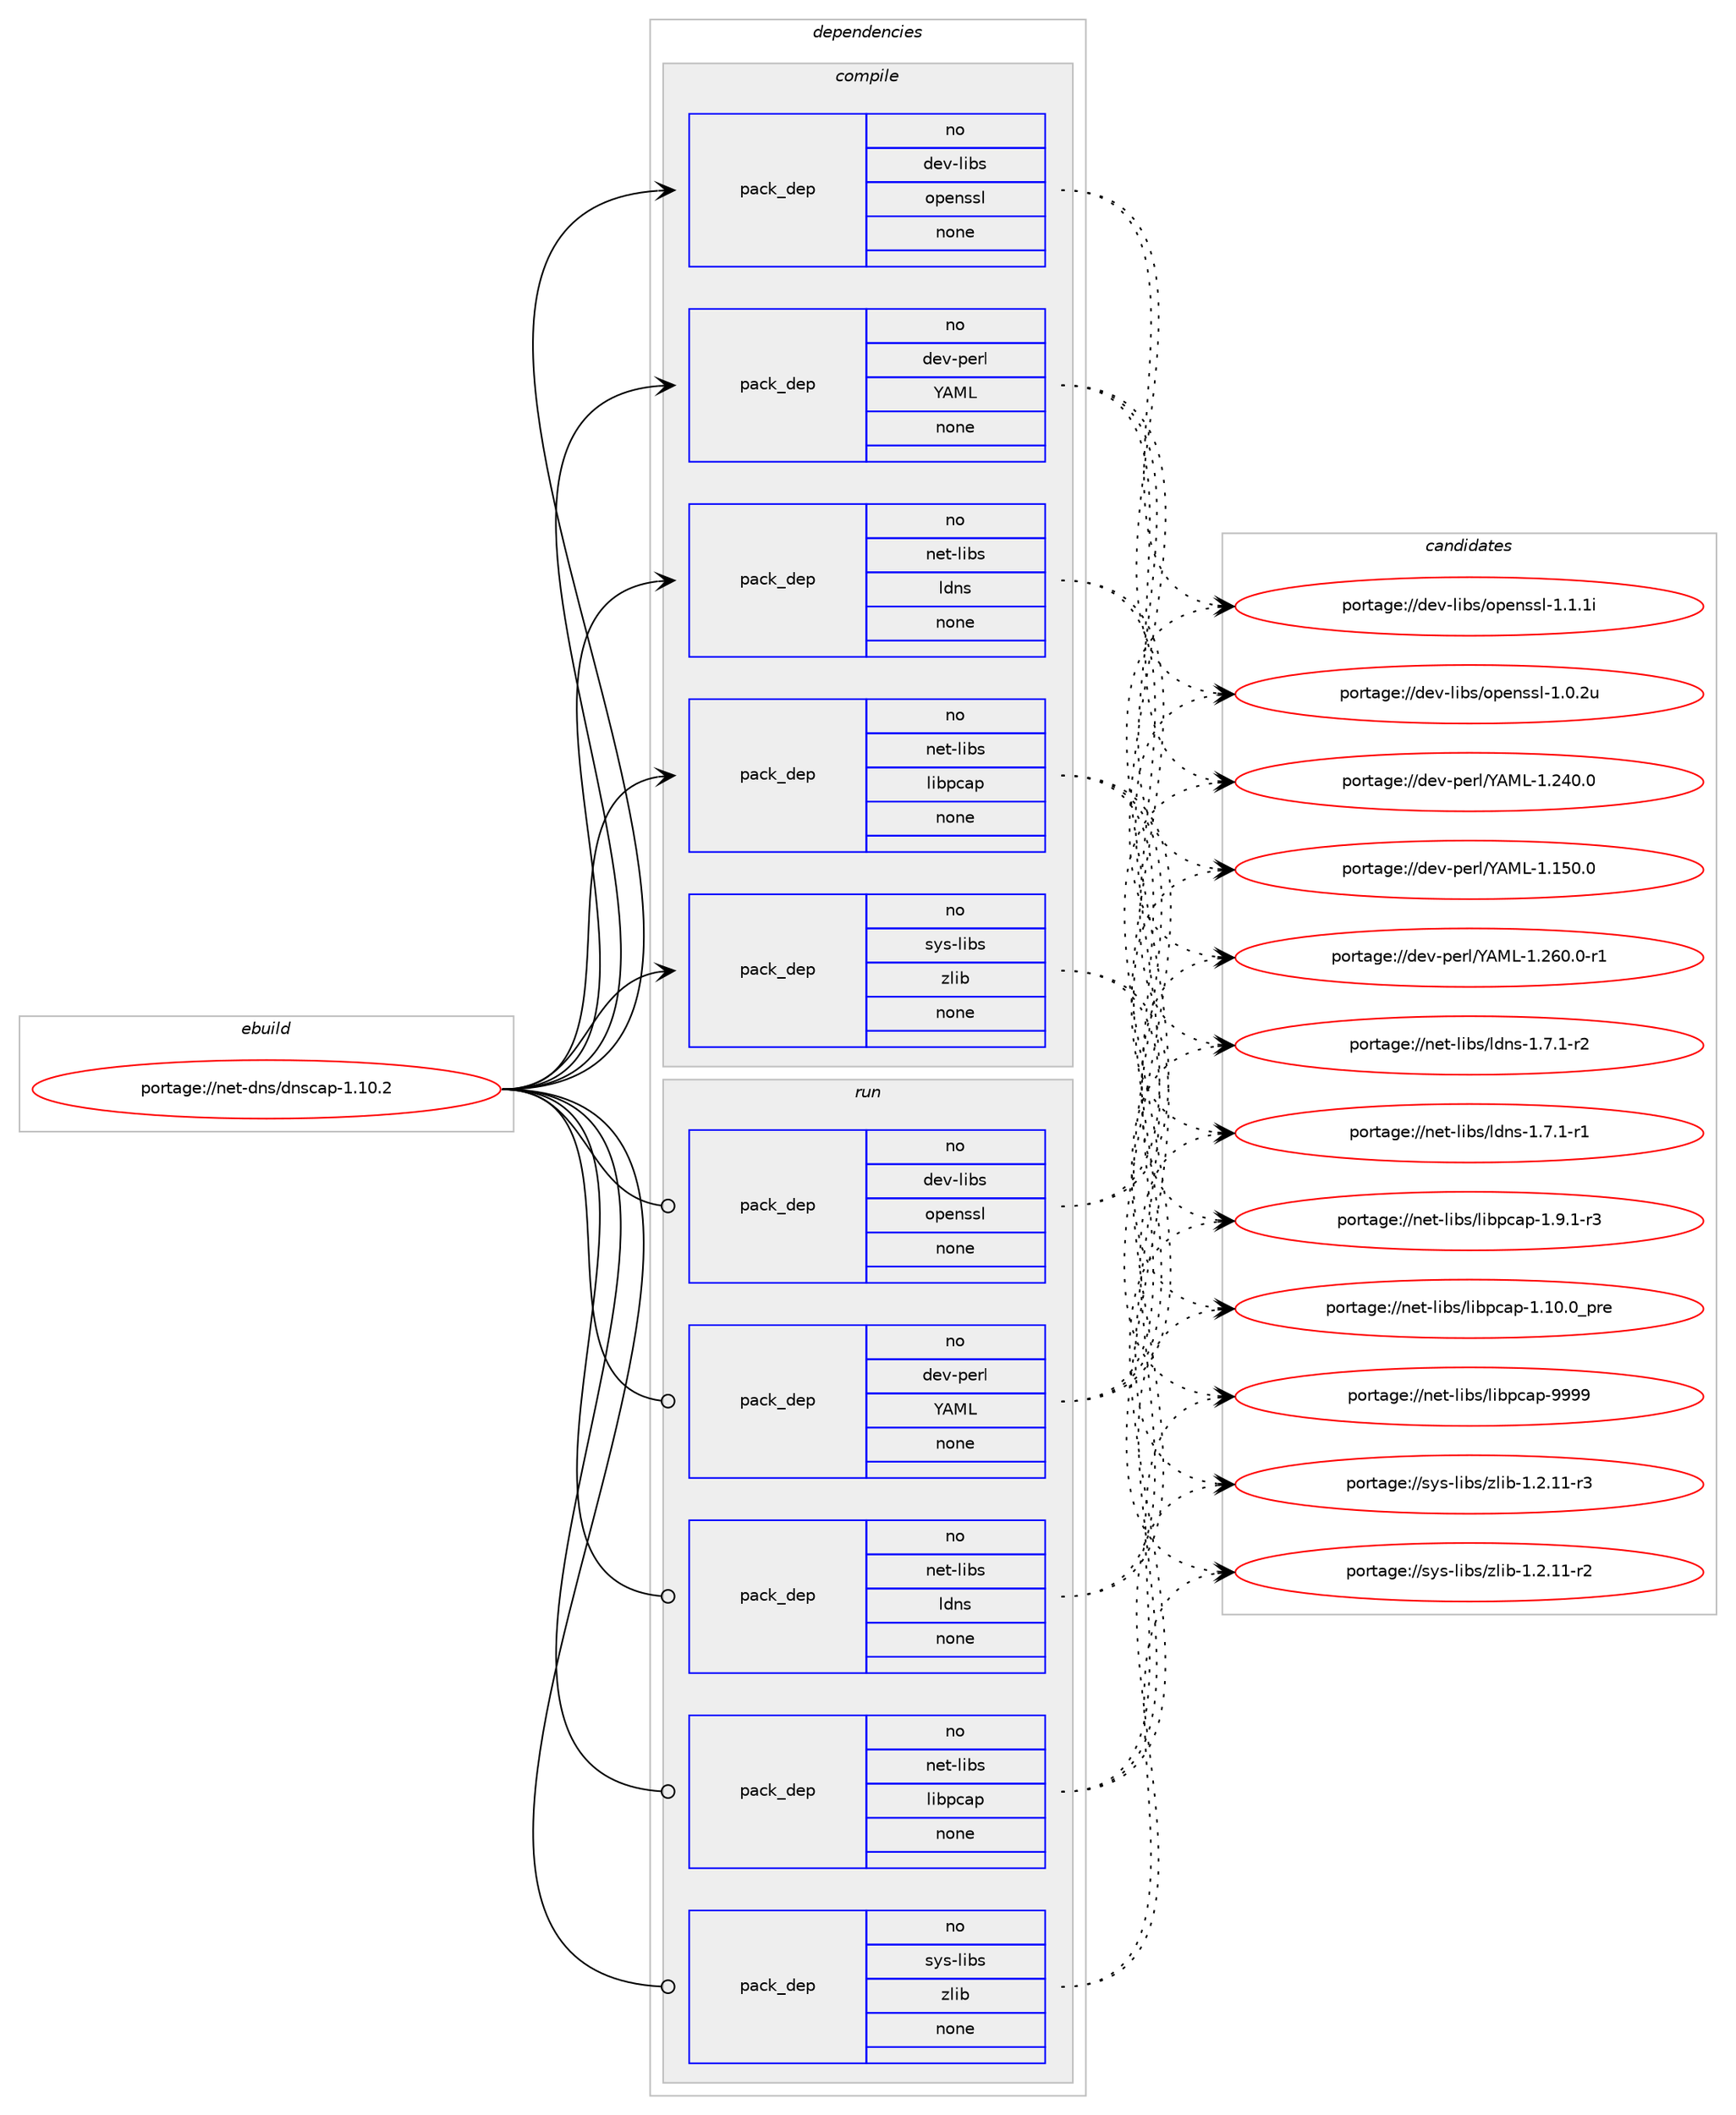 digraph prolog {

# *************
# Graph options
# *************

newrank=true;
concentrate=true;
compound=true;
graph [rankdir=LR,fontname=Helvetica,fontsize=10,ranksep=1.5];#, ranksep=2.5, nodesep=0.2];
edge  [arrowhead=vee];
node  [fontname=Helvetica,fontsize=10];

# **********
# The ebuild
# **********

subgraph cluster_leftcol {
color=gray;
rank=same;
label=<<i>ebuild</i>>;
id [label="portage://net-dns/dnscap-1.10.2", color=red, width=4, href="../net-dns/dnscap-1.10.2.svg"];
}

# ****************
# The dependencies
# ****************

subgraph cluster_midcol {
color=gray;
label=<<i>dependencies</i>>;
subgraph cluster_compile {
fillcolor="#eeeeee";
style=filled;
label=<<i>compile</i>>;
subgraph pack5360 {
dependency7097 [label=<<TABLE BORDER="0" CELLBORDER="1" CELLSPACING="0" CELLPADDING="4" WIDTH="220"><TR><TD ROWSPAN="6" CELLPADDING="30">pack_dep</TD></TR><TR><TD WIDTH="110">no</TD></TR><TR><TD>dev-libs</TD></TR><TR><TD>openssl</TD></TR><TR><TD>none</TD></TR><TR><TD></TD></TR></TABLE>>, shape=none, color=blue];
}
id:e -> dependency7097:w [weight=20,style="solid",arrowhead="vee"];
subgraph pack5361 {
dependency7098 [label=<<TABLE BORDER="0" CELLBORDER="1" CELLSPACING="0" CELLPADDING="4" WIDTH="220"><TR><TD ROWSPAN="6" CELLPADDING="30">pack_dep</TD></TR><TR><TD WIDTH="110">no</TD></TR><TR><TD>dev-perl</TD></TR><TR><TD>YAML</TD></TR><TR><TD>none</TD></TR><TR><TD></TD></TR></TABLE>>, shape=none, color=blue];
}
id:e -> dependency7098:w [weight=20,style="solid",arrowhead="vee"];
subgraph pack5362 {
dependency7099 [label=<<TABLE BORDER="0" CELLBORDER="1" CELLSPACING="0" CELLPADDING="4" WIDTH="220"><TR><TD ROWSPAN="6" CELLPADDING="30">pack_dep</TD></TR><TR><TD WIDTH="110">no</TD></TR><TR><TD>net-libs</TD></TR><TR><TD>ldns</TD></TR><TR><TD>none</TD></TR><TR><TD></TD></TR></TABLE>>, shape=none, color=blue];
}
id:e -> dependency7099:w [weight=20,style="solid",arrowhead="vee"];
subgraph pack5363 {
dependency7100 [label=<<TABLE BORDER="0" CELLBORDER="1" CELLSPACING="0" CELLPADDING="4" WIDTH="220"><TR><TD ROWSPAN="6" CELLPADDING="30">pack_dep</TD></TR><TR><TD WIDTH="110">no</TD></TR><TR><TD>net-libs</TD></TR><TR><TD>libpcap</TD></TR><TR><TD>none</TD></TR><TR><TD></TD></TR></TABLE>>, shape=none, color=blue];
}
id:e -> dependency7100:w [weight=20,style="solid",arrowhead="vee"];
subgraph pack5364 {
dependency7101 [label=<<TABLE BORDER="0" CELLBORDER="1" CELLSPACING="0" CELLPADDING="4" WIDTH="220"><TR><TD ROWSPAN="6" CELLPADDING="30">pack_dep</TD></TR><TR><TD WIDTH="110">no</TD></TR><TR><TD>sys-libs</TD></TR><TR><TD>zlib</TD></TR><TR><TD>none</TD></TR><TR><TD></TD></TR></TABLE>>, shape=none, color=blue];
}
id:e -> dependency7101:w [weight=20,style="solid",arrowhead="vee"];
}
subgraph cluster_compileandrun {
fillcolor="#eeeeee";
style=filled;
label=<<i>compile and run</i>>;
}
subgraph cluster_run {
fillcolor="#eeeeee";
style=filled;
label=<<i>run</i>>;
subgraph pack5365 {
dependency7102 [label=<<TABLE BORDER="0" CELLBORDER="1" CELLSPACING="0" CELLPADDING="4" WIDTH="220"><TR><TD ROWSPAN="6" CELLPADDING="30">pack_dep</TD></TR><TR><TD WIDTH="110">no</TD></TR><TR><TD>dev-libs</TD></TR><TR><TD>openssl</TD></TR><TR><TD>none</TD></TR><TR><TD></TD></TR></TABLE>>, shape=none, color=blue];
}
id:e -> dependency7102:w [weight=20,style="solid",arrowhead="odot"];
subgraph pack5366 {
dependency7103 [label=<<TABLE BORDER="0" CELLBORDER="1" CELLSPACING="0" CELLPADDING="4" WIDTH="220"><TR><TD ROWSPAN="6" CELLPADDING="30">pack_dep</TD></TR><TR><TD WIDTH="110">no</TD></TR><TR><TD>dev-perl</TD></TR><TR><TD>YAML</TD></TR><TR><TD>none</TD></TR><TR><TD></TD></TR></TABLE>>, shape=none, color=blue];
}
id:e -> dependency7103:w [weight=20,style="solid",arrowhead="odot"];
subgraph pack5367 {
dependency7104 [label=<<TABLE BORDER="0" CELLBORDER="1" CELLSPACING="0" CELLPADDING="4" WIDTH="220"><TR><TD ROWSPAN="6" CELLPADDING="30">pack_dep</TD></TR><TR><TD WIDTH="110">no</TD></TR><TR><TD>net-libs</TD></TR><TR><TD>ldns</TD></TR><TR><TD>none</TD></TR><TR><TD></TD></TR></TABLE>>, shape=none, color=blue];
}
id:e -> dependency7104:w [weight=20,style="solid",arrowhead="odot"];
subgraph pack5368 {
dependency7105 [label=<<TABLE BORDER="0" CELLBORDER="1" CELLSPACING="0" CELLPADDING="4" WIDTH="220"><TR><TD ROWSPAN="6" CELLPADDING="30">pack_dep</TD></TR><TR><TD WIDTH="110">no</TD></TR><TR><TD>net-libs</TD></TR><TR><TD>libpcap</TD></TR><TR><TD>none</TD></TR><TR><TD></TD></TR></TABLE>>, shape=none, color=blue];
}
id:e -> dependency7105:w [weight=20,style="solid",arrowhead="odot"];
subgraph pack5369 {
dependency7106 [label=<<TABLE BORDER="0" CELLBORDER="1" CELLSPACING="0" CELLPADDING="4" WIDTH="220"><TR><TD ROWSPAN="6" CELLPADDING="30">pack_dep</TD></TR><TR><TD WIDTH="110">no</TD></TR><TR><TD>sys-libs</TD></TR><TR><TD>zlib</TD></TR><TR><TD>none</TD></TR><TR><TD></TD></TR></TABLE>>, shape=none, color=blue];
}
id:e -> dependency7106:w [weight=20,style="solid",arrowhead="odot"];
}
}

# **************
# The candidates
# **************

subgraph cluster_choices {
rank=same;
color=gray;
label=<<i>candidates</i>>;

subgraph choice5360 {
color=black;
nodesep=1;
choice100101118451081059811547111112101110115115108454946494649105 [label="portage://dev-libs/openssl-1.1.1i", color=red, width=4,href="../dev-libs/openssl-1.1.1i.svg"];
choice100101118451081059811547111112101110115115108454946484650117 [label="portage://dev-libs/openssl-1.0.2u", color=red, width=4,href="../dev-libs/openssl-1.0.2u.svg"];
dependency7097:e -> choice100101118451081059811547111112101110115115108454946494649105:w [style=dotted,weight="100"];
dependency7097:e -> choice100101118451081059811547111112101110115115108454946484650117:w [style=dotted,weight="100"];
}
subgraph choice5361 {
color=black;
nodesep=1;
choice10010111845112101114108478965777645494650544846484511449 [label="portage://dev-perl/YAML-1.260.0-r1", color=red, width=4,href="../dev-perl/YAML-1.260.0-r1.svg"];
choice1001011184511210111410847896577764549465052484648 [label="portage://dev-perl/YAML-1.240.0", color=red, width=4,href="../dev-perl/YAML-1.240.0.svg"];
choice1001011184511210111410847896577764549464953484648 [label="portage://dev-perl/YAML-1.150.0", color=red, width=4,href="../dev-perl/YAML-1.150.0.svg"];
dependency7098:e -> choice10010111845112101114108478965777645494650544846484511449:w [style=dotted,weight="100"];
dependency7098:e -> choice1001011184511210111410847896577764549465052484648:w [style=dotted,weight="100"];
dependency7098:e -> choice1001011184511210111410847896577764549464953484648:w [style=dotted,weight="100"];
}
subgraph choice5362 {
color=black;
nodesep=1;
choice1101011164510810598115471081001101154549465546494511450 [label="portage://net-libs/ldns-1.7.1-r2", color=red, width=4,href="../net-libs/ldns-1.7.1-r2.svg"];
choice1101011164510810598115471081001101154549465546494511449 [label="portage://net-libs/ldns-1.7.1-r1", color=red, width=4,href="../net-libs/ldns-1.7.1-r1.svg"];
dependency7099:e -> choice1101011164510810598115471081001101154549465546494511450:w [style=dotted,weight="100"];
dependency7099:e -> choice1101011164510810598115471081001101154549465546494511449:w [style=dotted,weight="100"];
}
subgraph choice5363 {
color=black;
nodesep=1;
choice1101011164510810598115471081059811299971124557575757 [label="portage://net-libs/libpcap-9999", color=red, width=4,href="../net-libs/libpcap-9999.svg"];
choice1101011164510810598115471081059811299971124549465746494511451 [label="portage://net-libs/libpcap-1.9.1-r3", color=red, width=4,href="../net-libs/libpcap-1.9.1-r3.svg"];
choice1101011164510810598115471081059811299971124549464948464895112114101 [label="portage://net-libs/libpcap-1.10.0_pre", color=red, width=4,href="../net-libs/libpcap-1.10.0_pre.svg"];
dependency7100:e -> choice1101011164510810598115471081059811299971124557575757:w [style=dotted,weight="100"];
dependency7100:e -> choice1101011164510810598115471081059811299971124549465746494511451:w [style=dotted,weight="100"];
dependency7100:e -> choice1101011164510810598115471081059811299971124549464948464895112114101:w [style=dotted,weight="100"];
}
subgraph choice5364 {
color=black;
nodesep=1;
choice11512111545108105981154712210810598454946504649494511451 [label="portage://sys-libs/zlib-1.2.11-r3", color=red, width=4,href="../sys-libs/zlib-1.2.11-r3.svg"];
choice11512111545108105981154712210810598454946504649494511450 [label="portage://sys-libs/zlib-1.2.11-r2", color=red, width=4,href="../sys-libs/zlib-1.2.11-r2.svg"];
dependency7101:e -> choice11512111545108105981154712210810598454946504649494511451:w [style=dotted,weight="100"];
dependency7101:e -> choice11512111545108105981154712210810598454946504649494511450:w [style=dotted,weight="100"];
}
subgraph choice5365 {
color=black;
nodesep=1;
choice100101118451081059811547111112101110115115108454946494649105 [label="portage://dev-libs/openssl-1.1.1i", color=red, width=4,href="../dev-libs/openssl-1.1.1i.svg"];
choice100101118451081059811547111112101110115115108454946484650117 [label="portage://dev-libs/openssl-1.0.2u", color=red, width=4,href="../dev-libs/openssl-1.0.2u.svg"];
dependency7102:e -> choice100101118451081059811547111112101110115115108454946494649105:w [style=dotted,weight="100"];
dependency7102:e -> choice100101118451081059811547111112101110115115108454946484650117:w [style=dotted,weight="100"];
}
subgraph choice5366 {
color=black;
nodesep=1;
choice10010111845112101114108478965777645494650544846484511449 [label="portage://dev-perl/YAML-1.260.0-r1", color=red, width=4,href="../dev-perl/YAML-1.260.0-r1.svg"];
choice1001011184511210111410847896577764549465052484648 [label="portage://dev-perl/YAML-1.240.0", color=red, width=4,href="../dev-perl/YAML-1.240.0.svg"];
choice1001011184511210111410847896577764549464953484648 [label="portage://dev-perl/YAML-1.150.0", color=red, width=4,href="../dev-perl/YAML-1.150.0.svg"];
dependency7103:e -> choice10010111845112101114108478965777645494650544846484511449:w [style=dotted,weight="100"];
dependency7103:e -> choice1001011184511210111410847896577764549465052484648:w [style=dotted,weight="100"];
dependency7103:e -> choice1001011184511210111410847896577764549464953484648:w [style=dotted,weight="100"];
}
subgraph choice5367 {
color=black;
nodesep=1;
choice1101011164510810598115471081001101154549465546494511450 [label="portage://net-libs/ldns-1.7.1-r2", color=red, width=4,href="../net-libs/ldns-1.7.1-r2.svg"];
choice1101011164510810598115471081001101154549465546494511449 [label="portage://net-libs/ldns-1.7.1-r1", color=red, width=4,href="../net-libs/ldns-1.7.1-r1.svg"];
dependency7104:e -> choice1101011164510810598115471081001101154549465546494511450:w [style=dotted,weight="100"];
dependency7104:e -> choice1101011164510810598115471081001101154549465546494511449:w [style=dotted,weight="100"];
}
subgraph choice5368 {
color=black;
nodesep=1;
choice1101011164510810598115471081059811299971124557575757 [label="portage://net-libs/libpcap-9999", color=red, width=4,href="../net-libs/libpcap-9999.svg"];
choice1101011164510810598115471081059811299971124549465746494511451 [label="portage://net-libs/libpcap-1.9.1-r3", color=red, width=4,href="../net-libs/libpcap-1.9.1-r3.svg"];
choice1101011164510810598115471081059811299971124549464948464895112114101 [label="portage://net-libs/libpcap-1.10.0_pre", color=red, width=4,href="../net-libs/libpcap-1.10.0_pre.svg"];
dependency7105:e -> choice1101011164510810598115471081059811299971124557575757:w [style=dotted,weight="100"];
dependency7105:e -> choice1101011164510810598115471081059811299971124549465746494511451:w [style=dotted,weight="100"];
dependency7105:e -> choice1101011164510810598115471081059811299971124549464948464895112114101:w [style=dotted,weight="100"];
}
subgraph choice5369 {
color=black;
nodesep=1;
choice11512111545108105981154712210810598454946504649494511451 [label="portage://sys-libs/zlib-1.2.11-r3", color=red, width=4,href="../sys-libs/zlib-1.2.11-r3.svg"];
choice11512111545108105981154712210810598454946504649494511450 [label="portage://sys-libs/zlib-1.2.11-r2", color=red, width=4,href="../sys-libs/zlib-1.2.11-r2.svg"];
dependency7106:e -> choice11512111545108105981154712210810598454946504649494511451:w [style=dotted,weight="100"];
dependency7106:e -> choice11512111545108105981154712210810598454946504649494511450:w [style=dotted,weight="100"];
}
}

}
